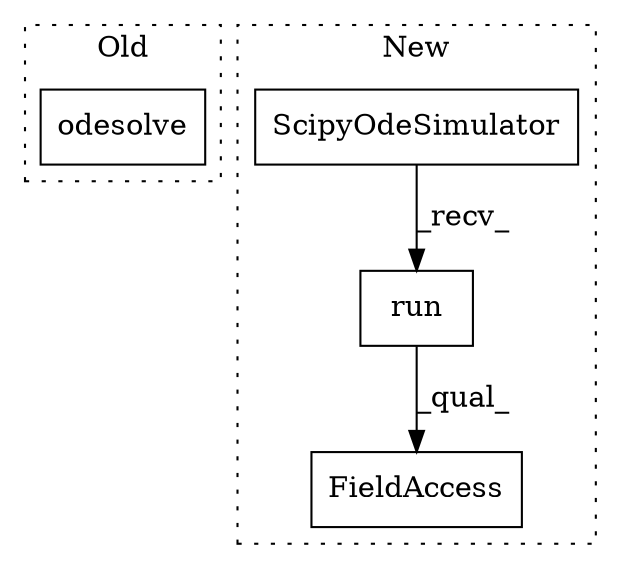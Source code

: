 digraph G {
subgraph cluster0 {
1 [label="odesolve" a="32" s="343,359" l="9,1" shape="box"];
label = "Old";
style="dotted";
}
subgraph cluster1 {
2 [label="ScipyOdeSimulator" a="32" s="365,388" l="18,1" shape="box"];
3 [label="FieldAccess" a="22" s="365" l="35" shape="box"];
4 [label="run" a="32" s="390,395" l="4,1" shape="box"];
label = "New";
style="dotted";
}
2 -> 4 [label="_recv_"];
4 -> 3 [label="_qual_"];
}